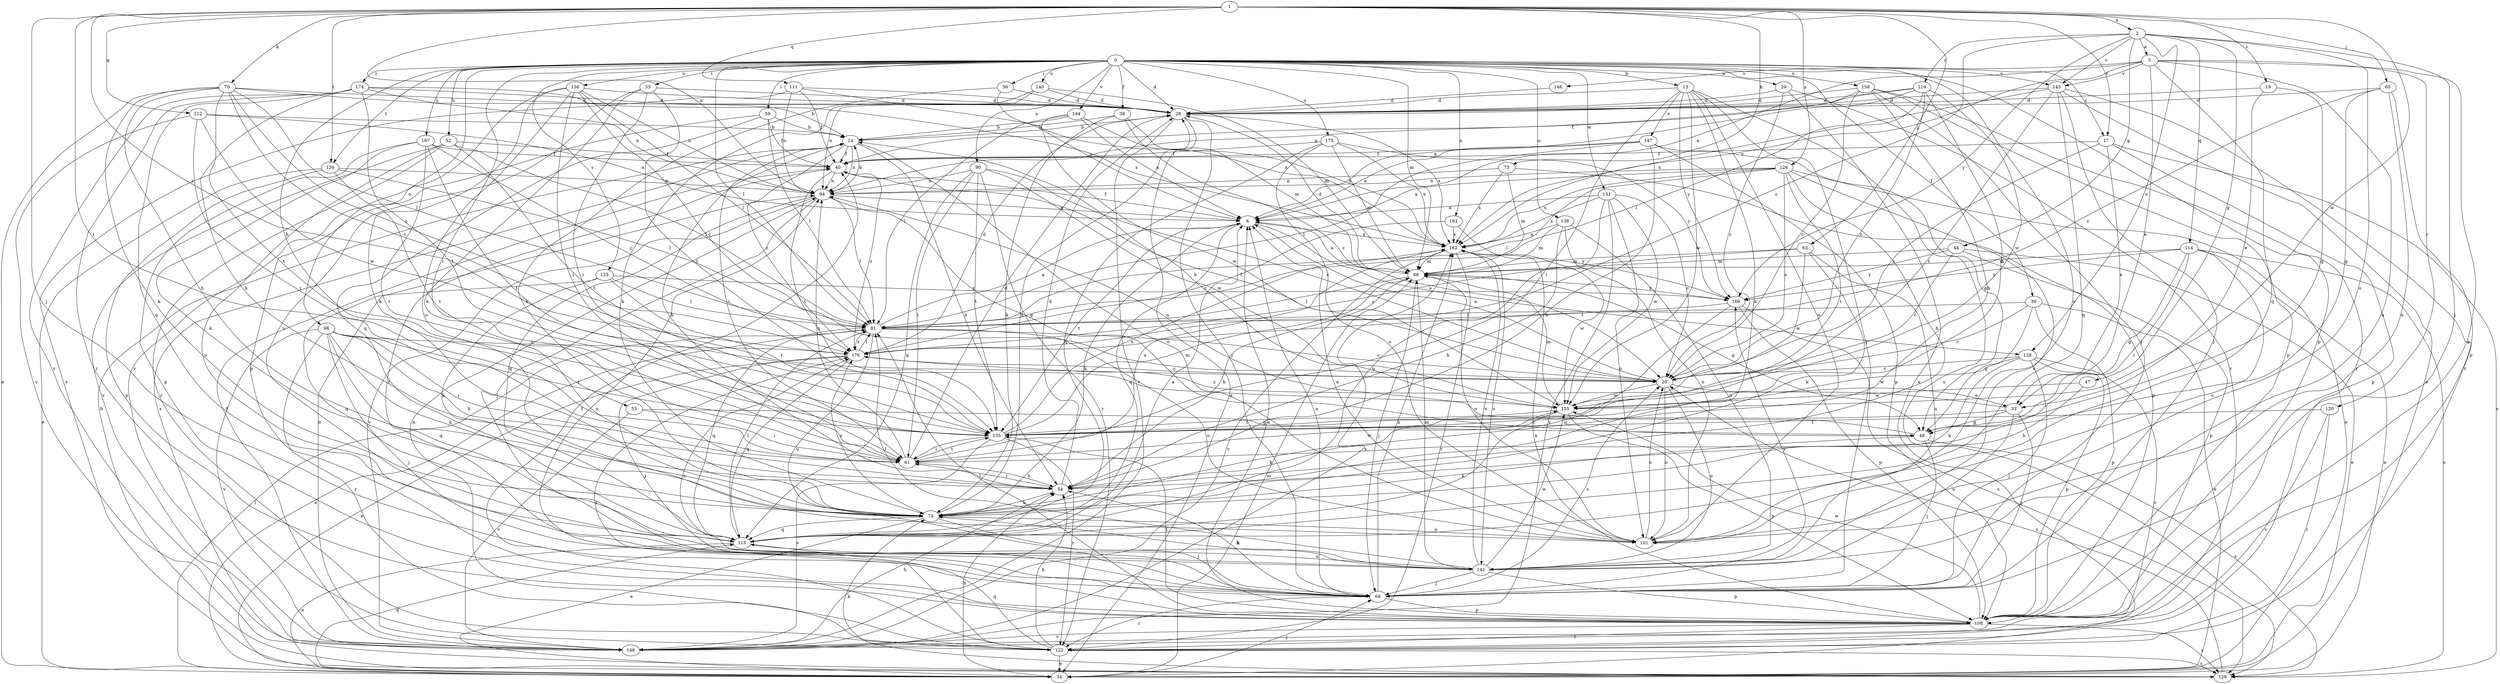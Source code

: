 strict digraph  {
0;
1;
2;
5;
6;
13;
14;
17;
19;
20;
28;
29;
33;
34;
38;
39;
40;
44;
47;
48;
52;
53;
54;
55;
56;
59;
61;
63;
65;
68;
70;
73;
74;
81;
88;
90;
94;
98;
101;
108;
111;
112;
114;
115;
119;
120;
122;
125;
126;
128;
129;
134;
135;
136;
138;
140;
141;
144;
145;
146;
147;
148;
151;
155;
158;
161;
162;
167;
169;
174;
175;
176;
0 -> 13  [label=b];
0 -> 17  [label=c];
0 -> 28  [label=d];
0 -> 29  [label=e];
0 -> 38  [label=f];
0 -> 39  [label=f];
0 -> 52  [label=h];
0 -> 53  [label=h];
0 -> 55  [label=i];
0 -> 56  [label=i];
0 -> 59  [label=i];
0 -> 61  [label=i];
0 -> 81  [label=l];
0 -> 88  [label=m];
0 -> 90  [label=n];
0 -> 98  [label=o];
0 -> 101  [label=o];
0 -> 108  [label=p];
0 -> 125  [label=s];
0 -> 134  [label=t];
0 -> 136  [label=u];
0 -> 138  [label=u];
0 -> 140  [label=u];
0 -> 144  [label=v];
0 -> 145  [label=v];
0 -> 151  [label=w];
0 -> 158  [label=x];
0 -> 161  [label=x];
0 -> 167  [label=y];
0 -> 174  [label=z];
0 -> 175  [label=z];
1 -> 2  [label=a];
1 -> 17  [label=c];
1 -> 19  [label=c];
1 -> 61  [label=i];
1 -> 63  [label=j];
1 -> 65  [label=j];
1 -> 68  [label=j];
1 -> 70  [label=k];
1 -> 73  [label=k];
1 -> 94  [label=n];
1 -> 111  [label=q];
1 -> 112  [label=q];
1 -> 126  [label=s];
1 -> 134  [label=t];
1 -> 155  [label=w];
1 -> 176  [label=z];
2 -> 5  [label=a];
2 -> 44  [label=g];
2 -> 47  [label=g];
2 -> 68  [label=j];
2 -> 101  [label=o];
2 -> 114  [label=q];
2 -> 119  [label=r];
2 -> 128  [label=s];
2 -> 145  [label=v];
2 -> 169  [label=y];
2 -> 176  [label=z];
5 -> 6  [label=a];
5 -> 33  [label=e];
5 -> 108  [label=p];
5 -> 115  [label=q];
5 -> 120  [label=r];
5 -> 141  [label=u];
5 -> 145  [label=v];
5 -> 146  [label=v];
5 -> 162  [label=x];
6 -> 40  [label=f];
6 -> 74  [label=k];
6 -> 115  [label=q];
6 -> 128  [label=s];
6 -> 135  [label=t];
6 -> 162  [label=x];
13 -> 28  [label=d];
13 -> 61  [label=i];
13 -> 68  [label=j];
13 -> 74  [label=k];
13 -> 101  [label=o];
13 -> 129  [label=s];
13 -> 147  [label=v];
13 -> 155  [label=w];
13 -> 169  [label=y];
14 -> 40  [label=f];
14 -> 54  [label=h];
14 -> 61  [label=i];
14 -> 94  [label=n];
14 -> 101  [label=o];
14 -> 129  [label=s];
14 -> 176  [label=z];
17 -> 20  [label=c];
17 -> 33  [label=e];
17 -> 40  [label=f];
17 -> 108  [label=p];
17 -> 129  [label=s];
19 -> 28  [label=d];
19 -> 33  [label=e];
19 -> 48  [label=g];
20 -> 6  [label=a];
20 -> 33  [label=e];
20 -> 40  [label=f];
20 -> 101  [label=o];
20 -> 141  [label=u];
20 -> 155  [label=w];
28 -> 14  [label=b];
28 -> 34  [label=e];
28 -> 68  [label=j];
28 -> 148  [label=v];
28 -> 162  [label=x];
29 -> 20  [label=c];
29 -> 28  [label=d];
29 -> 34  [label=e];
29 -> 122  [label=r];
33 -> 48  [label=g];
33 -> 68  [label=j];
33 -> 135  [label=t];
33 -> 141  [label=u];
33 -> 176  [label=z];
34 -> 54  [label=h];
34 -> 68  [label=j];
34 -> 81  [label=l];
34 -> 88  [label=m];
34 -> 115  [label=q];
38 -> 14  [label=b];
38 -> 20  [label=c];
38 -> 74  [label=k];
38 -> 162  [label=x];
39 -> 20  [label=c];
39 -> 34  [label=e];
39 -> 48  [label=g];
39 -> 81  [label=l];
39 -> 108  [label=p];
40 -> 94  [label=n];
40 -> 135  [label=t];
40 -> 176  [label=z];
44 -> 20  [label=c];
44 -> 34  [label=e];
44 -> 88  [label=m];
44 -> 108  [label=p];
44 -> 169  [label=y];
47 -> 54  [label=h];
47 -> 155  [label=w];
48 -> 68  [label=j];
48 -> 74  [label=k];
48 -> 94  [label=n];
48 -> 129  [label=s];
52 -> 40  [label=f];
52 -> 81  [label=l];
52 -> 122  [label=r];
52 -> 135  [label=t];
52 -> 141  [label=u];
52 -> 148  [label=v];
53 -> 48  [label=g];
53 -> 61  [label=i];
53 -> 148  [label=v];
54 -> 14  [label=b];
54 -> 28  [label=d];
54 -> 61  [label=i];
54 -> 74  [label=k];
55 -> 28  [label=d];
55 -> 61  [label=i];
55 -> 74  [label=k];
55 -> 135  [label=t];
55 -> 141  [label=u];
56 -> 6  [label=a];
56 -> 28  [label=d];
56 -> 74  [label=k];
59 -> 14  [label=b];
59 -> 40  [label=f];
59 -> 81  [label=l];
59 -> 108  [label=p];
59 -> 115  [label=q];
61 -> 28  [label=d];
61 -> 54  [label=h];
61 -> 94  [label=n];
61 -> 135  [label=t];
61 -> 155  [label=w];
61 -> 162  [label=x];
63 -> 74  [label=k];
63 -> 88  [label=m];
63 -> 141  [label=u];
63 -> 155  [label=w];
63 -> 176  [label=z];
65 -> 28  [label=d];
65 -> 48  [label=g];
65 -> 101  [label=o];
65 -> 108  [label=p];
65 -> 176  [label=z];
68 -> 6  [label=a];
68 -> 20  [label=c];
68 -> 40  [label=f];
68 -> 54  [label=h];
68 -> 108  [label=p];
68 -> 122  [label=r];
68 -> 162  [label=x];
68 -> 169  [label=y];
68 -> 176  [label=z];
70 -> 14  [label=b];
70 -> 20  [label=c];
70 -> 28  [label=d];
70 -> 34  [label=e];
70 -> 54  [label=h];
70 -> 74  [label=k];
70 -> 81  [label=l];
70 -> 135  [label=t];
70 -> 176  [label=z];
73 -> 88  [label=m];
73 -> 94  [label=n];
73 -> 108  [label=p];
73 -> 162  [label=x];
74 -> 28  [label=d];
74 -> 34  [label=e];
74 -> 68  [label=j];
74 -> 101  [label=o];
74 -> 115  [label=q];
74 -> 176  [label=z];
81 -> 6  [label=a];
81 -> 20  [label=c];
81 -> 34  [label=e];
81 -> 101  [label=o];
81 -> 115  [label=q];
81 -> 141  [label=u];
81 -> 176  [label=z];
88 -> 6  [label=a];
88 -> 28  [label=d];
88 -> 48  [label=g];
88 -> 54  [label=h];
88 -> 68  [label=j];
88 -> 81  [label=l];
88 -> 101  [label=o];
88 -> 169  [label=y];
90 -> 20  [label=c];
90 -> 61  [label=i];
90 -> 94  [label=n];
90 -> 115  [label=q];
90 -> 122  [label=r];
90 -> 135  [label=t];
90 -> 155  [label=w];
94 -> 6  [label=a];
94 -> 14  [label=b];
94 -> 48  [label=g];
94 -> 68  [label=j];
94 -> 81  [label=l];
94 -> 115  [label=q];
94 -> 148  [label=v];
98 -> 54  [label=h];
98 -> 61  [label=i];
98 -> 68  [label=j];
98 -> 74  [label=k];
98 -> 115  [label=q];
98 -> 122  [label=r];
98 -> 135  [label=t];
98 -> 148  [label=v];
98 -> 176  [label=z];
101 -> 6  [label=a];
101 -> 20  [label=c];
108 -> 6  [label=a];
108 -> 81  [label=l];
108 -> 94  [label=n];
108 -> 122  [label=r];
108 -> 129  [label=s];
108 -> 135  [label=t];
108 -> 148  [label=v];
108 -> 155  [label=w];
108 -> 162  [label=x];
111 -> 28  [label=d];
111 -> 40  [label=f];
111 -> 94  [label=n];
111 -> 129  [label=s];
111 -> 162  [label=x];
112 -> 6  [label=a];
112 -> 14  [label=b];
112 -> 61  [label=i];
112 -> 148  [label=v];
112 -> 155  [label=w];
114 -> 34  [label=e];
114 -> 48  [label=g];
114 -> 61  [label=i];
114 -> 88  [label=m];
114 -> 101  [label=o];
114 -> 129  [label=s];
114 -> 169  [label=y];
115 -> 6  [label=a];
115 -> 34  [label=e];
115 -> 81  [label=l];
115 -> 141  [label=u];
119 -> 6  [label=a];
119 -> 20  [label=c];
119 -> 28  [label=d];
119 -> 40  [label=f];
119 -> 81  [label=l];
119 -> 135  [label=t];
119 -> 155  [label=w];
120 -> 122  [label=r];
120 -> 135  [label=t];
120 -> 148  [label=v];
122 -> 34  [label=e];
122 -> 40  [label=f];
122 -> 54  [label=h];
122 -> 94  [label=n];
122 -> 115  [label=q];
122 -> 129  [label=s];
122 -> 176  [label=z];
125 -> 74  [label=k];
125 -> 81  [label=l];
125 -> 115  [label=q];
125 -> 135  [label=t];
125 -> 169  [label=y];
126 -> 6  [label=a];
126 -> 20  [label=c];
126 -> 34  [label=e];
126 -> 54  [label=h];
126 -> 81  [label=l];
126 -> 94  [label=n];
126 -> 135  [label=t];
126 -> 141  [label=u];
126 -> 162  [label=x];
128 -> 20  [label=c];
128 -> 68  [label=j];
128 -> 74  [label=k];
128 -> 108  [label=p];
128 -> 148  [label=v];
128 -> 155  [label=w];
129 -> 14  [label=b];
129 -> 20  [label=c];
129 -> 74  [label=k];
134 -> 34  [label=e];
134 -> 81  [label=l];
134 -> 94  [label=n];
134 -> 108  [label=p];
134 -> 135  [label=t];
135 -> 61  [label=i];
135 -> 88  [label=m];
135 -> 122  [label=r];
135 -> 148  [label=v];
135 -> 162  [label=x];
136 -> 20  [label=c];
136 -> 28  [label=d];
136 -> 61  [label=i];
136 -> 74  [label=k];
136 -> 81  [label=l];
136 -> 94  [label=n];
136 -> 101  [label=o];
136 -> 148  [label=v];
138 -> 54  [label=h];
138 -> 88  [label=m];
138 -> 101  [label=o];
138 -> 141  [label=u];
138 -> 162  [label=x];
140 -> 28  [label=d];
140 -> 74  [label=k];
140 -> 88  [label=m];
140 -> 94  [label=n];
141 -> 68  [label=j];
141 -> 74  [label=k];
141 -> 81  [label=l];
141 -> 88  [label=m];
141 -> 108  [label=p];
141 -> 155  [label=w];
141 -> 162  [label=x];
144 -> 6  [label=a];
144 -> 14  [label=b];
144 -> 81  [label=l];
144 -> 88  [label=m];
144 -> 155  [label=w];
145 -> 28  [label=d];
145 -> 34  [label=e];
145 -> 68  [label=j];
145 -> 115  [label=q];
145 -> 122  [label=r];
145 -> 135  [label=t];
145 -> 162  [label=x];
146 -> 28  [label=d];
147 -> 6  [label=a];
147 -> 40  [label=f];
147 -> 48  [label=g];
147 -> 54  [label=h];
147 -> 81  [label=l];
147 -> 108  [label=p];
148 -> 40  [label=f];
148 -> 54  [label=h];
148 -> 94  [label=n];
148 -> 162  [label=x];
151 -> 6  [label=a];
151 -> 20  [label=c];
151 -> 101  [label=o];
151 -> 115  [label=q];
151 -> 148  [label=v];
151 -> 155  [label=w];
151 -> 162  [label=x];
155 -> 14  [label=b];
155 -> 74  [label=k];
155 -> 88  [label=m];
155 -> 108  [label=p];
155 -> 135  [label=t];
158 -> 20  [label=c];
158 -> 28  [label=d];
158 -> 54  [label=h];
158 -> 68  [label=j];
158 -> 94  [label=n];
158 -> 108  [label=p];
158 -> 122  [label=r];
161 -> 162  [label=x];
161 -> 169  [label=y];
161 -> 176  [label=z];
162 -> 88  [label=m];
162 -> 122  [label=r];
162 -> 141  [label=u];
162 -> 148  [label=v];
162 -> 155  [label=w];
167 -> 40  [label=f];
167 -> 61  [label=i];
167 -> 74  [label=k];
167 -> 108  [label=p];
167 -> 135  [label=t];
167 -> 176  [label=z];
169 -> 81  [label=l];
169 -> 108  [label=p];
169 -> 115  [label=q];
169 -> 129  [label=s];
174 -> 28  [label=d];
174 -> 54  [label=h];
174 -> 94  [label=n];
174 -> 115  [label=q];
174 -> 122  [label=r];
174 -> 135  [label=t];
174 -> 148  [label=v];
174 -> 162  [label=x];
175 -> 40  [label=f];
175 -> 88  [label=m];
175 -> 101  [label=o];
175 -> 115  [label=q];
175 -> 162  [label=x];
175 -> 169  [label=y];
176 -> 20  [label=c];
176 -> 28  [label=d];
176 -> 34  [label=e];
176 -> 68  [label=j];
176 -> 81  [label=l];
176 -> 115  [label=q];
}
